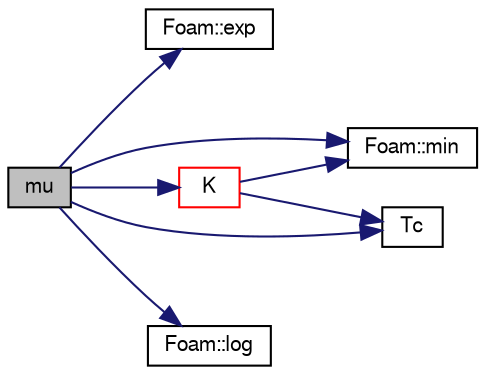 digraph "mu"
{
  bgcolor="transparent";
  edge [fontname="FreeSans",fontsize="10",labelfontname="FreeSans",labelfontsize="10"];
  node [fontname="FreeSans",fontsize="10",shape=record];
  rankdir="LR";
  Node897 [label="mu",height=0.2,width=0.4,color="black", fillcolor="grey75", style="filled", fontcolor="black"];
  Node897 -> Node898 [color="midnightblue",fontsize="10",style="solid",fontname="FreeSans"];
  Node898 [label="Foam::exp",height=0.2,width=0.4,color="black",URL="$a21124.html#a12bca6c677fcf0977532179c3cb9bb89"];
  Node897 -> Node899 [color="midnightblue",fontsize="10",style="solid",fontname="FreeSans"];
  Node899 [label="K",height=0.2,width=0.4,color="red",URL="$a29842.html#a4682098a47cbd96bf5dea9fbaa302bac",tooltip="Estimate thermal conductivity [W/(m K)]. "];
  Node899 -> Node901 [color="midnightblue",fontsize="10",style="solid",fontname="FreeSans"];
  Node901 [label="Foam::min",height=0.2,width=0.4,color="black",URL="$a21124.html#a253e112ad2d56d96230ff39ea7f442dc"];
  Node899 -> Node902 [color="midnightblue",fontsize="10",style="solid",fontname="FreeSans"];
  Node902 [label="Tc",height=0.2,width=0.4,color="black",URL="$a29842.html#a6ee0ffcf85eb679aed8d0587c8da00c9",tooltip="Calculate the critical temperature of mixture. "];
  Node897 -> Node904 [color="midnightblue",fontsize="10",style="solid",fontname="FreeSans"];
  Node904 [label="Foam::log",height=0.2,width=0.4,color="black",URL="$a21124.html#a6e89590da9859ad497977e08f110d4b5"];
  Node897 -> Node901 [color="midnightblue",fontsize="10",style="solid",fontname="FreeSans"];
  Node897 -> Node902 [color="midnightblue",fontsize="10",style="solid",fontname="FreeSans"];
}
